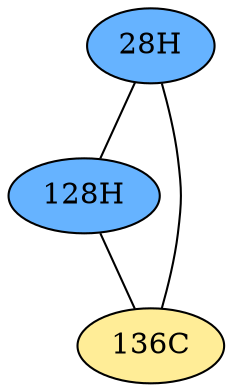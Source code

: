 // The Round Table
graph {
	"28H" [fillcolor="#66B3FF" style=radial]
	"128H" [fillcolor="#66B3FF" style=radial]
	"28H" -- "128H" [penwidth=1]
	"28H" [fillcolor="#66B3FF" style=radial]
	"136C" [fillcolor="#FFED97" style=radial]
	"28H" -- "136C" [penwidth=1]
	"128H" [fillcolor="#66B3FF" style=radial]
	"136C" [fillcolor="#FFED97" style=radial]
	"128H" -- "136C" [penwidth=1]
}
